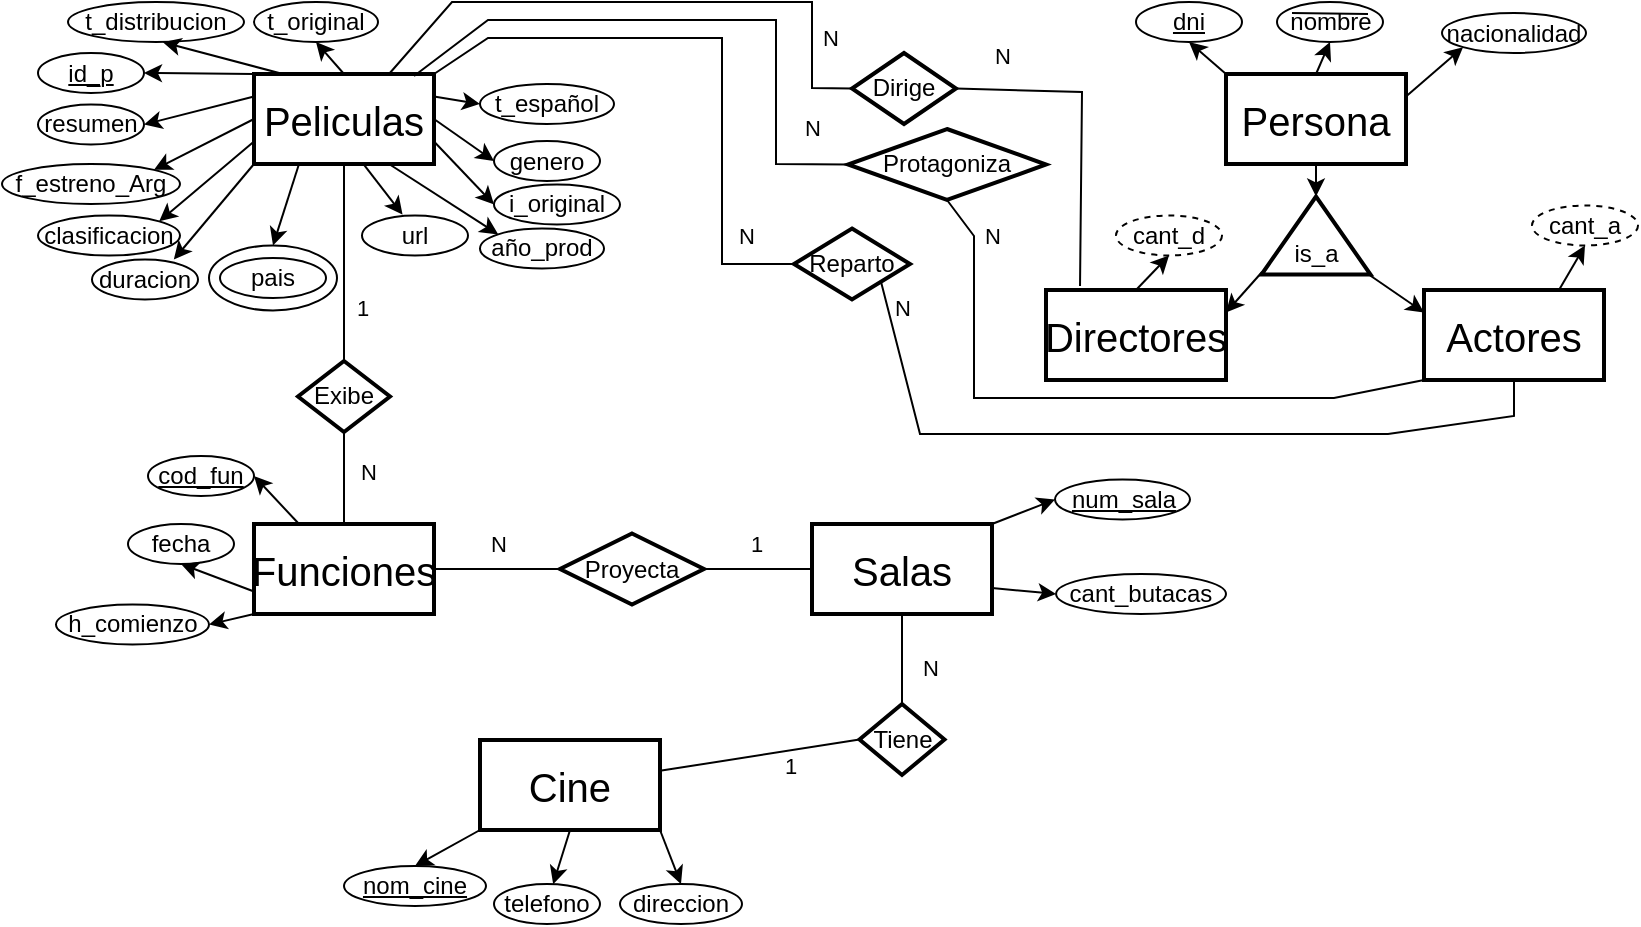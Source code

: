 <mxfile version="24.3.1" type="device">
  <diagram id="R2lEEEUBdFMjLlhIrx00" name="Page-1">
    <mxGraphModel dx="1100" dy="1616" grid="1" gridSize="9" guides="1" tooltips="1" connect="1" arrows="1" fold="1" page="1" pageScale="1" pageWidth="850" pageHeight="1100" background="none" math="0" shadow="0" extFonts="Permanent Marker^https://fonts.googleapis.com/css?family=Permanent+Marker">
      <root>
        <mxCell id="0" />
        <mxCell id="1" parent="0" />
        <mxCell id="nJQW16D-HQWV5URqUr7l-24" value="" style="edgeStyle=orthogonalEdgeStyle;rounded=0;orthogonalLoop=1;jettySize=auto;html=1;" parent="1" source="nJQW16D-HQWV5URqUr7l-3" target="nJQW16D-HQWV5URqUr7l-23" edge="1">
          <mxGeometry relative="1" as="geometry" />
        </mxCell>
        <mxCell id="nJQW16D-HQWV5URqUr7l-3" value="&lt;span style=&quot;font-size: 20px;&quot;&gt;Persona&lt;/span&gt;" style="whiteSpace=wrap;html=1;labelBackgroundColor=none;rounded=0;strokeWidth=2;" parent="1" vertex="1">
          <mxGeometry x="612" y="-1053" width="90" height="45" as="geometry" />
        </mxCell>
        <mxCell id="nJQW16D-HQWV5URqUr7l-6" value="&lt;span style=&quot;font-size: 20px;&quot;&gt;Directores&lt;/span&gt;" style="whiteSpace=wrap;html=1;labelBackgroundColor=none;rounded=0;strokeWidth=2;" parent="1" vertex="1">
          <mxGeometry x="522" y="-945" width="90" height="45" as="geometry" />
        </mxCell>
        <mxCell id="nJQW16D-HQWV5URqUr7l-7" value="&lt;font style=&quot;font-size: 20px;&quot;&gt;Actores&lt;/font&gt;" style="whiteSpace=wrap;html=1;labelBackgroundColor=none;rounded=0;strokeWidth=2;" parent="1" vertex="1">
          <mxGeometry x="711" y="-945" width="90" height="45" as="geometry" />
        </mxCell>
        <mxCell id="nJQW16D-HQWV5URqUr7l-30" value="" style="edgeStyle=none;rounded=0;orthogonalLoop=1;jettySize=auto;html=1;entryX=1;entryY=0;entryDx=0;entryDy=0;exitX=0;exitY=0.5;exitDx=0;exitDy=0;" parent="1" source="nJQW16D-HQWV5URqUr7l-8" target="nJQW16D-HQWV5URqUr7l-28" edge="1">
          <mxGeometry relative="1" as="geometry" />
        </mxCell>
        <mxCell id="nJQW16D-HQWV5URqUr7l-8" value="&lt;font style=&quot;font-size: 20px;&quot;&gt;Peliculas&lt;/font&gt;" style="whiteSpace=wrap;html=1;labelBackgroundColor=none;rounded=0;strokeWidth=2;" parent="1" vertex="1">
          <mxGeometry x="126" y="-1053" width="90" height="45" as="geometry" />
        </mxCell>
        <mxCell id="nJQW16D-HQWV5URqUr7l-10" value="&lt;font style=&quot;font-size: 20px;&quot;&gt;Funciones&lt;/font&gt;" style="whiteSpace=wrap;html=1;labelBackgroundColor=none;rounded=0;strokeWidth=2;" parent="1" vertex="1">
          <mxGeometry x="126" y="-828" width="90" height="45" as="geometry" />
        </mxCell>
        <mxCell id="nJQW16D-HQWV5URqUr7l-11" value="&lt;font style=&quot;font-size: 20px;&quot;&gt;Salas&lt;/font&gt;" style="whiteSpace=wrap;html=1;labelBackgroundColor=none;rounded=0;strokeWidth=2;" parent="1" vertex="1">
          <mxGeometry x="405" y="-828" width="90" height="45" as="geometry" />
        </mxCell>
        <mxCell id="nJQW16D-HQWV5URqUr7l-12" value="&lt;font style=&quot;font-size: 20px;&quot;&gt;Cine&lt;/font&gt;" style="whiteSpace=wrap;html=1;labelBackgroundColor=none;rounded=0;strokeWidth=2;" parent="1" vertex="1">
          <mxGeometry x="239" y="-720" width="90" height="45" as="geometry" />
        </mxCell>
        <mxCell id="nJQW16D-HQWV5URqUr7l-18" value="" style="edgeStyle=none;orthogonalLoop=1;jettySize=auto;html=1;rounded=0;entryX=1;entryY=0.25;entryDx=0;entryDy=0;exitX=0.032;exitY=0.005;exitDx=0;exitDy=0;exitPerimeter=0;" parent="1" source="nJQW16D-HQWV5URqUr7l-23" target="nJQW16D-HQWV5URqUr7l-6" edge="1">
          <mxGeometry width="80" relative="1" as="geometry">
            <mxPoint x="622.159" y="-962.985" as="sourcePoint" />
            <mxPoint x="630" y="-936" as="targetPoint" />
            <Array as="points" />
          </mxGeometry>
        </mxCell>
        <mxCell id="nJQW16D-HQWV5URqUr7l-22" value="" style="edgeStyle=none;orthogonalLoop=1;jettySize=auto;html=1;rounded=0;entryX=0;entryY=0.25;entryDx=0;entryDy=0;exitX=0.006;exitY=0.977;exitDx=0;exitDy=0;exitPerimeter=0;" parent="1" source="nJQW16D-HQWV5URqUr7l-23" target="nJQW16D-HQWV5URqUr7l-7" edge="1">
          <mxGeometry width="80" relative="1" as="geometry">
            <mxPoint x="691.101" y="-961.995" as="sourcePoint" />
            <mxPoint x="621" y="-934" as="targetPoint" />
            <Array as="points" />
          </mxGeometry>
        </mxCell>
        <mxCell id="nJQW16D-HQWV5URqUr7l-23" value="&lt;p style=&quot;line-height: 120%;&quot;&gt;is_a&lt;/p&gt;" style="triangle;whiteSpace=wrap;html=1;labelBackgroundColor=none;rounded=0;strokeWidth=2;align=center;verticalAlign=middle;rotation=-90;labelPosition=center;verticalLabelPosition=middle;textDirection=vertical-rl;spacingTop=0;spacingRight=20;" parent="1" vertex="1">
          <mxGeometry x="637.5" y="-999.5" width="39" height="54.5" as="geometry" />
        </mxCell>
        <mxCell id="nJQW16D-HQWV5URqUr7l-28" value="f_estreno_Arg" style="ellipse;whiteSpace=wrap;html=1;" parent="1" vertex="1">
          <mxGeometry y="-1008" width="89" height="20" as="geometry" />
        </mxCell>
        <mxCell id="nJQW16D-HQWV5URqUr7l-31" value="t_español" style="ellipse;whiteSpace=wrap;html=1;" parent="1" vertex="1">
          <mxGeometry x="239" y="-1048" width="67" height="20" as="geometry" />
        </mxCell>
        <mxCell id="nJQW16D-HQWV5URqUr7l-32" value="t_original" style="ellipse;whiteSpace=wrap;html=1;" parent="1" vertex="1">
          <mxGeometry x="126" y="-1089" width="62" height="20" as="geometry" />
        </mxCell>
        <mxCell id="nJQW16D-HQWV5URqUr7l-33" value="t_distribucion" style="ellipse;whiteSpace=wrap;html=1;" parent="1" vertex="1">
          <mxGeometry x="33" y="-1089" width="88" height="20" as="geometry" />
        </mxCell>
        <mxCell id="nJQW16D-HQWV5URqUr7l-34" value="resumen" style="ellipse;whiteSpace=wrap;html=1;" parent="1" vertex="1">
          <mxGeometry x="18" y="-1037.75" width="53" height="20" as="geometry" />
        </mxCell>
        <mxCell id="nJQW16D-HQWV5URqUr7l-37" value="genero" style="ellipse;whiteSpace=wrap;html=1;" parent="1" vertex="1">
          <mxGeometry x="246" y="-1019.5" width="53" height="20" as="geometry" />
        </mxCell>
        <mxCell id="nJQW16D-HQWV5URqUr7l-38" value="i_original" style="ellipse;whiteSpace=wrap;html=1;" parent="1" vertex="1">
          <mxGeometry x="246" y="-997.75" width="63" height="20" as="geometry" />
        </mxCell>
        <mxCell id="nJQW16D-HQWV5URqUr7l-39" style="edgeStyle=none;rounded=0;orthogonalLoop=1;jettySize=auto;html=1;exitX=0.5;exitY=0;exitDx=0;exitDy=0;" parent="1" source="nJQW16D-HQWV5URqUr7l-34" target="nJQW16D-HQWV5URqUr7l-34" edge="1">
          <mxGeometry relative="1" as="geometry" />
        </mxCell>
        <mxCell id="nJQW16D-HQWV5URqUr7l-40" value="&lt;u&gt;id_p&lt;/u&gt;" style="ellipse;whiteSpace=wrap;html=1;" parent="1" vertex="1">
          <mxGeometry x="18" y="-1063.5" width="53" height="20" as="geometry" />
        </mxCell>
        <mxCell id="nJQW16D-HQWV5URqUr7l-41" value="clasificacion" style="ellipse;whiteSpace=wrap;html=1;" parent="1" vertex="1">
          <mxGeometry x="18" y="-982.25" width="71" height="20" as="geometry" />
        </mxCell>
        <mxCell id="nJQW16D-HQWV5URqUr7l-42" value="año_prod" style="ellipse;whiteSpace=wrap;html=1;" parent="1" vertex="1">
          <mxGeometry x="239" y="-975.75" width="62" height="20" as="geometry" />
        </mxCell>
        <mxCell id="nJQW16D-HQWV5URqUr7l-43" value="url" style="ellipse;whiteSpace=wrap;html=1;" parent="1" vertex="1">
          <mxGeometry x="180" y="-982.25" width="53" height="20" as="geometry" />
        </mxCell>
        <mxCell id="nJQW16D-HQWV5URqUr7l-44" value="duracion" style="ellipse;whiteSpace=wrap;html=1;" parent="1" vertex="1">
          <mxGeometry x="45" y="-960.25" width="53" height="20" as="geometry" />
        </mxCell>
        <mxCell id="nJQW16D-HQWV5URqUr7l-47" value="" style="edgeStyle=none;rounded=0;orthogonalLoop=1;jettySize=auto;html=1;entryX=1;entryY=0.5;entryDx=0;entryDy=0;exitX=0;exitY=0.25;exitDx=0;exitDy=0;" parent="1" source="nJQW16D-HQWV5URqUr7l-8" target="nJQW16D-HQWV5URqUr7l-34" edge="1">
          <mxGeometry relative="1" as="geometry">
            <mxPoint x="135" y="-1062" as="sourcePoint" />
            <mxPoint x="116" y="-1064" as="targetPoint" />
          </mxGeometry>
        </mxCell>
        <mxCell id="nJQW16D-HQWV5URqUr7l-48" value="" style="edgeStyle=none;rounded=0;orthogonalLoop=1;jettySize=auto;html=1;entryX=1;entryY=0.5;entryDx=0;entryDy=0;exitX=0;exitY=0;exitDx=0;exitDy=0;" parent="1" source="nJQW16D-HQWV5URqUr7l-8" target="nJQW16D-HQWV5URqUr7l-40" edge="1">
          <mxGeometry relative="1" as="geometry">
            <mxPoint x="145" y="-1062" as="sourcePoint" />
            <mxPoint x="126" y="-1064" as="targetPoint" />
          </mxGeometry>
        </mxCell>
        <mxCell id="nJQW16D-HQWV5URqUr7l-49" value="" style="edgeStyle=none;rounded=0;orthogonalLoop=1;jettySize=auto;html=1;entryX=1;entryY=0;entryDx=0;entryDy=0;exitX=0;exitY=0.75;exitDx=0;exitDy=0;" parent="1" source="nJQW16D-HQWV5URqUr7l-8" target="nJQW16D-HQWV5URqUr7l-41" edge="1">
          <mxGeometry relative="1" as="geometry">
            <mxPoint x="162" y="-999" as="sourcePoint" />
            <mxPoint x="143" y="-1001" as="targetPoint" />
          </mxGeometry>
        </mxCell>
        <mxCell id="nJQW16D-HQWV5URqUr7l-50" value="" style="edgeStyle=none;rounded=0;orthogonalLoop=1;jettySize=auto;html=1;entryX=0.772;entryY=0;entryDx=0;entryDy=0;exitX=0;exitY=1;exitDx=0;exitDy=0;entryPerimeter=0;" parent="1" source="nJQW16D-HQWV5URqUr7l-8" target="nJQW16D-HQWV5URqUr7l-44" edge="1">
          <mxGeometry relative="1" as="geometry">
            <mxPoint x="171" y="-990" as="sourcePoint" />
            <mxPoint x="152" y="-992" as="targetPoint" />
          </mxGeometry>
        </mxCell>
        <mxCell id="nJQW16D-HQWV5URqUr7l-51" value="" style="edgeStyle=none;rounded=0;orthogonalLoop=1;jettySize=auto;html=1;entryX=0.383;entryY=-0.021;entryDx=0;entryDy=0;exitX=0.604;exitY=0.991;exitDx=0;exitDy=0;exitPerimeter=0;entryPerimeter=0;" parent="1" source="nJQW16D-HQWV5URqUr7l-8" target="nJQW16D-HQWV5URqUr7l-43" edge="1">
          <mxGeometry relative="1" as="geometry">
            <mxPoint x="135" y="-1008" as="sourcePoint" />
            <mxPoint x="161" y="-983" as="targetPoint" />
          </mxGeometry>
        </mxCell>
        <mxCell id="nJQW16D-HQWV5URqUr7l-52" value="" style="edgeStyle=none;rounded=0;orthogonalLoop=1;jettySize=auto;html=1;exitX=0.75;exitY=1;exitDx=0;exitDy=0;entryX=0;entryY=0;entryDx=0;entryDy=0;" parent="1" source="nJQW16D-HQWV5URqUr7l-8" target="nJQW16D-HQWV5URqUr7l-42" edge="1">
          <mxGeometry relative="1" as="geometry">
            <mxPoint x="189" y="-972" as="sourcePoint" />
            <mxPoint x="198" y="-981" as="targetPoint" />
          </mxGeometry>
        </mxCell>
        <mxCell id="nJQW16D-HQWV5URqUr7l-53" value="" style="edgeStyle=none;rounded=0;orthogonalLoop=1;jettySize=auto;html=1;exitX=1;exitY=0.75;exitDx=0;exitDy=0;entryX=0;entryY=0.5;entryDx=0;entryDy=0;" parent="1" source="nJQW16D-HQWV5URqUr7l-8" target="nJQW16D-HQWV5URqUr7l-38" edge="1">
          <mxGeometry relative="1" as="geometry">
            <mxPoint x="198" y="-963" as="sourcePoint" />
            <mxPoint x="179" y="-965" as="targetPoint" />
          </mxGeometry>
        </mxCell>
        <mxCell id="nJQW16D-HQWV5URqUr7l-54" value="" style="edgeStyle=none;rounded=0;orthogonalLoop=1;jettySize=auto;html=1;exitX=1;exitY=0.5;exitDx=0;exitDy=0;entryX=0;entryY=0.5;entryDx=0;entryDy=0;" parent="1" source="nJQW16D-HQWV5URqUr7l-8" target="nJQW16D-HQWV5URqUr7l-37" edge="1">
          <mxGeometry relative="1" as="geometry">
            <mxPoint x="207" y="-954" as="sourcePoint" />
            <mxPoint x="188" y="-956" as="targetPoint" />
          </mxGeometry>
        </mxCell>
        <mxCell id="nJQW16D-HQWV5URqUr7l-55" value="" style="edgeStyle=none;rounded=0;orthogonalLoop=1;jettySize=auto;html=1;exitX=1;exitY=0.25;exitDx=0;exitDy=0;entryX=0;entryY=0.5;entryDx=0;entryDy=0;" parent="1" source="nJQW16D-HQWV5URqUr7l-8" target="nJQW16D-HQWV5URqUr7l-31" edge="1">
          <mxGeometry relative="1" as="geometry">
            <mxPoint x="216" y="-945" as="sourcePoint" />
            <mxPoint x="197" y="-947" as="targetPoint" />
          </mxGeometry>
        </mxCell>
        <mxCell id="nJQW16D-HQWV5URqUr7l-56" value="" style="edgeStyle=none;rounded=0;orthogonalLoop=1;jettySize=auto;html=1;exitX=0.5;exitY=0;exitDx=0;exitDy=0;entryX=0.5;entryY=1;entryDx=0;entryDy=0;" parent="1" source="nJQW16D-HQWV5URqUr7l-8" target="nJQW16D-HQWV5URqUr7l-32" edge="1">
          <mxGeometry relative="1" as="geometry">
            <mxPoint x="225" y="-936" as="sourcePoint" />
            <mxPoint x="206" y="-938" as="targetPoint" />
          </mxGeometry>
        </mxCell>
        <mxCell id="nJQW16D-HQWV5URqUr7l-57" value="" style="edgeStyle=none;rounded=0;orthogonalLoop=1;jettySize=auto;html=1;exitX=0.145;exitY=-0.008;exitDx=0;exitDy=0;entryX=0.539;entryY=1.005;entryDx=0;entryDy=0;entryPerimeter=0;exitPerimeter=0;" parent="1" source="nJQW16D-HQWV5URqUr7l-8" target="nJQW16D-HQWV5URqUr7l-33" edge="1">
          <mxGeometry relative="1" as="geometry">
            <mxPoint x="234" y="-927" as="sourcePoint" />
            <mxPoint x="215" y="-929" as="targetPoint" />
          </mxGeometry>
        </mxCell>
        <mxCell id="nJQW16D-HQWV5URqUr7l-59" value="nacionalidad" style="ellipse;whiteSpace=wrap;html=1;" parent="1" vertex="1">
          <mxGeometry x="720" y="-1083.5" width="72" height="20" as="geometry" />
        </mxCell>
        <mxCell id="nJQW16D-HQWV5URqUr7l-60" value="" style="edgeStyle=none;rounded=0;orthogonalLoop=1;jettySize=auto;html=1;exitX=0.5;exitY=0;exitDx=0;exitDy=0;entryX=0.5;entryY=1;entryDx=0;entryDy=0;" parent="1" source="nJQW16D-HQWV5URqUr7l-3" target="nJQW16D-HQWV5URqUr7l-58" edge="1">
          <mxGeometry relative="1" as="geometry">
            <mxPoint x="531" y="-1062" as="sourcePoint" />
            <mxPoint x="562" y="-1043" as="targetPoint" />
          </mxGeometry>
        </mxCell>
        <mxCell id="nJQW16D-HQWV5URqUr7l-62" value="" style="edgeStyle=none;rounded=0;orthogonalLoop=1;jettySize=auto;html=1;exitX=1;exitY=0.25;exitDx=0;exitDy=0;entryX=0;entryY=1;entryDx=0;entryDy=0;" parent="1" source="nJQW16D-HQWV5URqUr7l-3" target="nJQW16D-HQWV5URqUr7l-59" edge="1">
          <mxGeometry relative="1" as="geometry">
            <mxPoint x="645" y="-1038" as="sourcePoint" />
            <mxPoint x="630" y="-1054" as="targetPoint" />
          </mxGeometry>
        </mxCell>
        <mxCell id="nJQW16D-HQWV5URqUr7l-70" value="Dirige" style="rhombus;whiteSpace=wrap;html=1;labelBackgroundColor=none;rounded=0;strokeWidth=2;" parent="1" vertex="1">
          <mxGeometry x="425" y="-1063.5" width="52" height="35.5" as="geometry" />
        </mxCell>
        <mxCell id="nJQW16D-HQWV5URqUr7l-71" value="Protagoniza" style="rhombus;whiteSpace=wrap;html=1;labelBackgroundColor=none;rounded=0;strokeWidth=2;" parent="1" vertex="1">
          <mxGeometry x="423" y="-1025.5" width="99" height="35.5" as="geometry" />
        </mxCell>
        <mxCell id="nJQW16D-HQWV5URqUr7l-80" value="N" style="edgeStyle=none;orthogonalLoop=1;jettySize=auto;html=1;rounded=0;endArrow=none;endFill=0;entryX=0;entryY=0.5;entryDx=0;entryDy=0;exitX=0.75;exitY=0;exitDx=0;exitDy=0;" parent="1" source="nJQW16D-HQWV5URqUr7l-8" target="nJQW16D-HQWV5URqUr7l-70" edge="1">
          <mxGeometry x="0.691" y="9" width="80" relative="1" as="geometry">
            <mxPoint x="325" y="-1078" as="sourcePoint" />
            <mxPoint x="405" y="-1078" as="targetPoint" />
            <Array as="points">
              <mxPoint x="225" y="-1089" />
              <mxPoint x="306" y="-1089" />
              <mxPoint x="369" y="-1089" />
              <mxPoint x="405" y="-1089" />
              <mxPoint x="405" y="-1046" />
            </Array>
            <mxPoint as="offset" />
          </mxGeometry>
        </mxCell>
        <mxCell id="nJQW16D-HQWV5URqUr7l-81" value="N" style="edgeStyle=none;orthogonalLoop=1;jettySize=auto;html=1;rounded=0;entryX=0;entryY=0.5;entryDx=0;entryDy=0;exitX=0.889;exitY=0.022;exitDx=0;exitDy=0;exitPerimeter=0;endArrow=none;endFill=0;" parent="1" source="nJQW16D-HQWV5URqUr7l-8" target="nJQW16D-HQWV5URqUr7l-71" edge="1">
          <mxGeometry x="0.638" y="18" width="80" relative="1" as="geometry">
            <mxPoint x="315" y="-918" as="sourcePoint" />
            <mxPoint x="395" y="-918" as="targetPoint" />
            <Array as="points">
              <mxPoint x="243" y="-1080" />
              <mxPoint x="333" y="-1080" />
              <mxPoint x="387" y="-1080" />
              <mxPoint x="387" y="-1008" />
            </Array>
            <mxPoint as="offset" />
          </mxGeometry>
        </mxCell>
        <mxCell id="nJQW16D-HQWV5URqUr7l-82" value="Reparto" style="rhombus;whiteSpace=wrap;html=1;labelBackgroundColor=none;rounded=0;strokeWidth=2;" parent="1" vertex="1">
          <mxGeometry x="396" y="-975.75" width="58" height="35.5" as="geometry" />
        </mxCell>
        <mxCell id="nJQW16D-HQWV5URqUr7l-84" value="N" style="edgeStyle=none;orthogonalLoop=1;jettySize=auto;html=1;rounded=0;entryX=0;entryY=0.5;entryDx=0;entryDy=0;exitX=1;exitY=0;exitDx=0;exitDy=0;endArrow=none;endFill=0;" parent="1" source="nJQW16D-HQWV5URqUr7l-8" target="nJQW16D-HQWV5URqUr7l-82" edge="1">
          <mxGeometry x="0.838" y="14" width="80" relative="1" as="geometry">
            <mxPoint x="216" y="-1053" as="sourcePoint" />
            <mxPoint x="422" y="-990" as="targetPoint" />
            <Array as="points">
              <mxPoint x="243" y="-1071" />
              <mxPoint x="360" y="-1071" />
              <mxPoint x="360" y="-958" />
            </Array>
            <mxPoint as="offset" />
          </mxGeometry>
        </mxCell>
        <mxCell id="nJQW16D-HQWV5URqUr7l-89" value="N" style="edgeStyle=none;orthogonalLoop=1;jettySize=auto;html=1;rounded=0;exitX=1;exitY=0.5;exitDx=0;exitDy=0;entryX=0.189;entryY=-0.044;entryDx=0;entryDy=0;endArrow=none;endFill=0;entryPerimeter=0;" parent="1" source="nJQW16D-HQWV5URqUr7l-70" target="nJQW16D-HQWV5URqUr7l-6" edge="1">
          <mxGeometry x="-0.717" y="17" width="80" relative="1" as="geometry">
            <mxPoint x="513" y="-1035" as="sourcePoint" />
            <mxPoint x="620" y="-1017" as="targetPoint" />
            <Array as="points">
              <mxPoint x="540" y="-1044" />
            </Array>
            <mxPoint as="offset" />
          </mxGeometry>
        </mxCell>
        <mxCell id="nJQW16D-HQWV5URqUr7l-90" value="N" style="edgeStyle=none;orthogonalLoop=1;jettySize=auto;html=1;rounded=0;exitX=0.5;exitY=1;exitDx=0;exitDy=0;entryX=0;entryY=1;entryDx=0;entryDy=0;endArrow=none;endFill=0;" parent="1" source="nJQW16D-HQWV5URqUr7l-71" target="nJQW16D-HQWV5URqUr7l-7" edge="1">
          <mxGeometry x="-0.863" y="9" width="80" relative="1" as="geometry">
            <mxPoint x="477" y="-909" as="sourcePoint" />
            <mxPoint x="557" y="-909" as="targetPoint" />
            <Array as="points">
              <mxPoint x="486" y="-972" />
              <mxPoint x="486" y="-891" />
              <mxPoint x="603" y="-891" />
              <mxPoint x="666" y="-891" />
            </Array>
            <mxPoint as="offset" />
          </mxGeometry>
        </mxCell>
        <mxCell id="nJQW16D-HQWV5URqUr7l-91" value="N" style="edgeStyle=none;orthogonalLoop=1;jettySize=auto;html=1;rounded=0;exitX=1;exitY=1;exitDx=0;exitDy=0;entryX=0.5;entryY=1;entryDx=0;entryDy=0;endArrow=none;endFill=0;" parent="1" source="nJQW16D-HQWV5URqUr7l-82" target="nJQW16D-HQWV5URqUr7l-7" edge="1">
          <mxGeometry x="-0.922" y="7" width="80" relative="1" as="geometry">
            <mxPoint x="450" y="-900" as="sourcePoint" />
            <mxPoint x="530" y="-900" as="targetPoint" />
            <Array as="points">
              <mxPoint x="459" y="-873" />
              <mxPoint x="621" y="-873" />
              <mxPoint x="693" y="-873" />
              <mxPoint x="756" y="-882" />
            </Array>
            <mxPoint as="offset" />
          </mxGeometry>
        </mxCell>
        <mxCell id="nJQW16D-HQWV5URqUr7l-92" value="Exibe" style="rhombus;whiteSpace=wrap;html=1;labelBackgroundColor=none;rounded=0;strokeWidth=2;" parent="1" vertex="1">
          <mxGeometry x="148" y="-909.5" width="46" height="35.5" as="geometry" />
        </mxCell>
        <mxCell id="nJQW16D-HQWV5URqUr7l-93" value="1" style="edgeStyle=none;orthogonalLoop=1;jettySize=auto;html=1;rounded=0;exitX=0.5;exitY=1;exitDx=0;exitDy=0;entryX=0.5;entryY=0;entryDx=0;entryDy=0;endArrow=none;endFill=0;" parent="1" source="nJQW16D-HQWV5URqUr7l-8" target="nJQW16D-HQWV5URqUr7l-92" edge="1">
          <mxGeometry x="0.462" y="9" width="80" relative="1" as="geometry">
            <mxPoint x="324" y="-774" as="sourcePoint" />
            <mxPoint x="404" y="-774" as="targetPoint" />
            <Array as="points" />
            <mxPoint as="offset" />
          </mxGeometry>
        </mxCell>
        <mxCell id="nJQW16D-HQWV5URqUr7l-94" value="N" style="edgeStyle=none;orthogonalLoop=1;jettySize=auto;html=1;rounded=0;exitX=0.5;exitY=1;exitDx=0;exitDy=0;entryX=0.5;entryY=0;entryDx=0;entryDy=0;endArrow=none;endFill=0;" parent="1" source="nJQW16D-HQWV5URqUr7l-92" target="nJQW16D-HQWV5URqUr7l-10" edge="1">
          <mxGeometry x="-0.138" y="12" width="80" relative="1" as="geometry">
            <mxPoint x="234" y="-837" as="sourcePoint" />
            <mxPoint x="314" y="-837" as="targetPoint" />
            <Array as="points" />
            <mxPoint as="offset" />
          </mxGeometry>
        </mxCell>
        <mxCell id="nJQW16D-HQWV5URqUr7l-95" value="&lt;u&gt;cod_fun&lt;/u&gt;" style="ellipse;whiteSpace=wrap;html=1;" parent="1" vertex="1">
          <mxGeometry x="73" y="-862" width="53" height="20" as="geometry" />
        </mxCell>
        <mxCell id="nJQW16D-HQWV5URqUr7l-96" value="fecha" style="ellipse;whiteSpace=wrap;html=1;" parent="1" vertex="1">
          <mxGeometry x="63" y="-828" width="53" height="20" as="geometry" />
        </mxCell>
        <mxCell id="nJQW16D-HQWV5URqUr7l-97" value="" style="edgeStyle=none;orthogonalLoop=1;jettySize=auto;html=1;rounded=0;exitX=0.25;exitY=0;exitDx=0;exitDy=0;entryX=1;entryY=0.5;entryDx=0;entryDy=0;" parent="1" source="nJQW16D-HQWV5URqUr7l-10" target="nJQW16D-HQWV5URqUr7l-95" edge="1">
          <mxGeometry width="80" relative="1" as="geometry">
            <mxPoint x="288" y="-810" as="sourcePoint" />
            <mxPoint x="368" y="-810" as="targetPoint" />
            <Array as="points" />
          </mxGeometry>
        </mxCell>
        <mxCell id="nJQW16D-HQWV5URqUr7l-98" value="" style="edgeStyle=none;orthogonalLoop=1;jettySize=auto;html=1;rounded=0;exitX=0;exitY=0.75;exitDx=0;exitDy=0;entryX=0.5;entryY=1;entryDx=0;entryDy=0;" parent="1" source="nJQW16D-HQWV5URqUr7l-10" target="nJQW16D-HQWV5URqUr7l-96" edge="1">
          <mxGeometry width="80" relative="1" as="geometry">
            <mxPoint x="279" y="-828" as="sourcePoint" />
            <mxPoint x="359" y="-828" as="targetPoint" />
            <Array as="points" />
          </mxGeometry>
        </mxCell>
        <mxCell id="nJQW16D-HQWV5URqUr7l-100" value="1" style="edgeStyle=none;rounded=0;orthogonalLoop=1;jettySize=auto;html=1;endArrow=none;endFill=0;entryX=0;entryY=0.5;entryDx=0;entryDy=0;" parent="1" source="nJQW16D-HQWV5URqUr7l-99" target="nJQW16D-HQWV5URqUr7l-11" edge="1">
          <mxGeometry x="-0.029" y="14" relative="1" as="geometry">
            <mxPoint y="1" as="offset" />
            <mxPoint x="382.5" y="-805.5" as="targetPoint" />
          </mxGeometry>
        </mxCell>
        <mxCell id="nJQW16D-HQWV5URqUr7l-101" value="N" style="edgeStyle=none;rounded=0;orthogonalLoop=1;jettySize=auto;html=1;endArrow=none;endFill=0;" parent="1" source="nJQW16D-HQWV5URqUr7l-99" target="nJQW16D-HQWV5URqUr7l-10" edge="1">
          <mxGeometry x="-0.023" y="-13" relative="1" as="geometry">
            <mxPoint as="offset" />
          </mxGeometry>
        </mxCell>
        <mxCell id="nJQW16D-HQWV5URqUr7l-99" value="Proyecta" style="rhombus;whiteSpace=wrap;html=1;labelBackgroundColor=none;rounded=0;strokeWidth=2;" parent="1" vertex="1">
          <mxGeometry x="279" y="-823.25" width="72" height="35.5" as="geometry" />
        </mxCell>
        <mxCell id="nJQW16D-HQWV5URqUr7l-103" value="N" style="edgeStyle=none;rounded=0;orthogonalLoop=1;jettySize=auto;html=1;entryX=0.5;entryY=1;entryDx=0;entryDy=0;endArrow=none;endFill=0;exitX=0.5;exitY=0;exitDx=0;exitDy=0;" parent="1" source="nJQW16D-HQWV5URqUr7l-102" target="nJQW16D-HQWV5URqUr7l-11" edge="1">
          <mxGeometry x="-0.182" y="-14" relative="1" as="geometry">
            <mxPoint as="offset" />
            <mxPoint x="472.005" y="-762.975" as="targetPoint" />
          </mxGeometry>
        </mxCell>
        <mxCell id="nJQW16D-HQWV5URqUr7l-104" value="1" style="edgeStyle=none;rounded=0;orthogonalLoop=1;jettySize=auto;html=1;endArrow=none;endFill=0;exitX=0;exitY=0.5;exitDx=0;exitDy=0;" parent="1" source="nJQW16D-HQWV5URqUr7l-102" target="nJQW16D-HQWV5URqUr7l-12" edge="1">
          <mxGeometry x="-0.309" y="8" relative="1" as="geometry">
            <mxPoint x="-1" as="offset" />
          </mxGeometry>
        </mxCell>
        <mxCell id="nJQW16D-HQWV5URqUr7l-102" value="Tiene" style="rhombus;whiteSpace=wrap;html=1;labelBackgroundColor=none;rounded=0;strokeWidth=2;" parent="1" vertex="1">
          <mxGeometry x="428.75" y="-738" width="42.5" height="35.5" as="geometry" />
        </mxCell>
        <mxCell id="nJQW16D-HQWV5URqUr7l-111" value="&lt;u&gt;nom_cine&lt;/u&gt;" style="ellipse;whiteSpace=wrap;html=1;" parent="1" vertex="1">
          <mxGeometry x="171" y="-657" width="71" height="20" as="geometry" />
        </mxCell>
        <mxCell id="nJQW16D-HQWV5URqUr7l-112" value="direccion" style="ellipse;whiteSpace=wrap;html=1;" parent="1" vertex="1">
          <mxGeometry x="309" y="-648" width="61" height="20" as="geometry" />
        </mxCell>
        <mxCell id="nJQW16D-HQWV5URqUr7l-113" value="telefono" style="ellipse;whiteSpace=wrap;html=1;fillStyle=auto;strokeColor=default;" parent="1" vertex="1">
          <mxGeometry x="246" y="-648" width="53" height="20" as="geometry" />
        </mxCell>
        <mxCell id="nJQW16D-HQWV5URqUr7l-115" value="" style="edgeStyle=none;orthogonalLoop=1;jettySize=auto;html=1;rounded=0;exitX=0;exitY=1;exitDx=0;exitDy=0;entryX=0.5;entryY=0;entryDx=0;entryDy=0;" parent="1" source="nJQW16D-HQWV5URqUr7l-12" target="nJQW16D-HQWV5URqUr7l-111" edge="1">
          <mxGeometry width="80" relative="1" as="geometry">
            <mxPoint x="576" y="-657" as="sourcePoint" />
            <mxPoint x="719" y="-648" as="targetPoint" />
            <Array as="points" />
          </mxGeometry>
        </mxCell>
        <mxCell id="nJQW16D-HQWV5URqUr7l-116" value="" style="edgeStyle=none;orthogonalLoop=1;jettySize=auto;html=1;rounded=0;exitX=0.5;exitY=1;exitDx=0;exitDy=0;" parent="1" source="nJQW16D-HQWV5URqUr7l-12" target="nJQW16D-HQWV5URqUr7l-113" edge="1">
          <mxGeometry width="80" relative="1" as="geometry">
            <mxPoint x="432" y="-603" as="sourcePoint" />
            <mxPoint x="406.608" y="-614.777" as="targetPoint" />
            <Array as="points" />
          </mxGeometry>
        </mxCell>
        <mxCell id="nJQW16D-HQWV5URqUr7l-117" value="" style="edgeStyle=none;orthogonalLoop=1;jettySize=auto;html=1;rounded=0;exitX=1;exitY=1;exitDx=0;exitDy=0;entryX=0.5;entryY=0;entryDx=0;entryDy=0;" parent="1" source="nJQW16D-HQWV5URqUr7l-12" target="nJQW16D-HQWV5URqUr7l-112" edge="1">
          <mxGeometry width="80" relative="1" as="geometry">
            <mxPoint x="549" y="-648" as="sourcePoint" />
            <mxPoint x="375" y="-648" as="targetPoint" />
            <Array as="points" />
          </mxGeometry>
        </mxCell>
        <mxCell id="nJQW16D-HQWV5URqUr7l-124" value="&lt;u&gt;num_sala&lt;/u&gt;" style="ellipse;whiteSpace=wrap;html=1;" parent="1" vertex="1">
          <mxGeometry x="526.5" y="-850.25" width="67.5" height="20" as="geometry" />
        </mxCell>
        <mxCell id="nJQW16D-HQWV5URqUr7l-125" value="cant_butacas" style="ellipse;whiteSpace=wrap;html=1;" parent="1" vertex="1">
          <mxGeometry x="527.04" y="-803" width="84.96" height="20" as="geometry" />
        </mxCell>
        <mxCell id="nJQW16D-HQWV5URqUr7l-126" value="" style="edgeStyle=none;orthogonalLoop=1;jettySize=auto;html=1;rounded=0;exitX=1;exitY=0.25;exitDx=0;exitDy=0;entryX=0;entryY=0.5;entryDx=0;entryDy=0;" parent="1" target="nJQW16D-HQWV5URqUr7l-124" edge="1">
          <mxGeometry width="80" relative="1" as="geometry">
            <mxPoint x="495.0" y="-828" as="sourcePoint" />
            <mxPoint x="723.5" y="-803.25" as="targetPoint" />
            <Array as="points" />
          </mxGeometry>
        </mxCell>
        <mxCell id="nJQW16D-HQWV5URqUr7l-127" value="" style="edgeStyle=none;orthogonalLoop=1;jettySize=auto;html=1;rounded=0;exitX=0.996;exitY=0.617;exitDx=0;exitDy=0;entryX=0;entryY=0.5;entryDx=0;entryDy=0;exitPerimeter=0;" parent="1" target="nJQW16D-HQWV5URqUr7l-125" edge="1">
          <mxGeometry width="80" relative="1" as="geometry">
            <mxPoint x="495.0" y="-796.023" as="sourcePoint" />
            <mxPoint x="688.04" y="-783" as="targetPoint" />
            <Array as="points" />
          </mxGeometry>
        </mxCell>
        <mxCell id="nJQW16D-HQWV5URqUr7l-128" value="cant_d" style="ellipse;whiteSpace=wrap;html=1;dashed=1;" parent="1" vertex="1">
          <mxGeometry x="557" y="-982.25" width="53" height="20" as="geometry" />
        </mxCell>
        <mxCell id="nJQW16D-HQWV5URqUr7l-129" value="cant_a" style="ellipse;whiteSpace=wrap;html=1;dashed=1;" parent="1" vertex="1">
          <mxGeometry x="765" y="-987.25" width="53" height="20" as="geometry" />
        </mxCell>
        <mxCell id="nJQW16D-HQWV5URqUr7l-130" value="" style="edgeStyle=none;orthogonalLoop=1;jettySize=auto;html=1;rounded=0;exitX=0.5;exitY=0;exitDx=0;exitDy=0;entryX=0.5;entryY=1;entryDx=0;entryDy=0;" parent="1" source="nJQW16D-HQWV5URqUr7l-6" target="nJQW16D-HQWV5URqUr7l-128" edge="1">
          <mxGeometry width="80" relative="1" as="geometry">
            <mxPoint x="639" y="-927" as="sourcePoint" />
            <mxPoint x="719" y="-927" as="targetPoint" />
            <Array as="points" />
          </mxGeometry>
        </mxCell>
        <mxCell id="nJQW16D-HQWV5URqUr7l-131" value="" style="edgeStyle=none;orthogonalLoop=1;jettySize=auto;html=1;rounded=0;exitX=0.75;exitY=0;exitDx=0;exitDy=0;entryX=0.5;entryY=1;entryDx=0;entryDy=0;" parent="1" source="nJQW16D-HQWV5URqUr7l-7" target="nJQW16D-HQWV5URqUr7l-129" edge="1">
          <mxGeometry width="80" relative="1" as="geometry">
            <mxPoint x="801" y="-855" as="sourcePoint" />
            <mxPoint x="881" y="-855" as="targetPoint" />
            <Array as="points" />
          </mxGeometry>
        </mxCell>
        <mxCell id="hG9GqMmXp9oZeV3NWWBN-5" value="" style="edgeStyle=none;orthogonalLoop=1;jettySize=auto;html=1;rounded=0;exitX=0.25;exitY=1;exitDx=0;exitDy=0;entryX=0.5;entryY=0;entryDx=0;entryDy=0;" parent="1" source="nJQW16D-HQWV5URqUr7l-8" target="hG9GqMmXp9oZeV3NWWBN-4" edge="1">
          <mxGeometry width="80" relative="1" as="geometry">
            <mxPoint x="252" y="-945" as="sourcePoint" />
            <mxPoint x="332" y="-945" as="targetPoint" />
            <Array as="points" />
          </mxGeometry>
        </mxCell>
        <mxCell id="hG9GqMmXp9oZeV3NWWBN-6" value="h_comienzo" style="ellipse;whiteSpace=wrap;html=1;" parent="1" vertex="1">
          <mxGeometry x="27" y="-787.75" width="76.5" height="20" as="geometry" />
        </mxCell>
        <mxCell id="hG9GqMmXp9oZeV3NWWBN-7" value="" style="edgeStyle=none;orthogonalLoop=1;jettySize=auto;html=1;rounded=0;entryX=1;entryY=0.5;entryDx=0;entryDy=0;exitX=0;exitY=1;exitDx=0;exitDy=0;" parent="1" source="nJQW16D-HQWV5URqUr7l-10" target="hG9GqMmXp9oZeV3NWWBN-6" edge="1">
          <mxGeometry width="80" relative="1" as="geometry">
            <mxPoint x="144" y="-756" as="sourcePoint" />
            <mxPoint x="224" y="-756" as="targetPoint" />
            <Array as="points" />
          </mxGeometry>
        </mxCell>
        <mxCell id="lHMZMmQB0k1qlnQvgj_i-3" value="" style="group" parent="1" vertex="1" connectable="0">
          <mxGeometry x="103.5" y="-967.25" width="64" height="32.5" as="geometry" />
        </mxCell>
        <mxCell id="hG9GqMmXp9oZeV3NWWBN-4" value="" style="ellipse;whiteSpace=wrap;html=1;fillColor=none;" parent="lHMZMmQB0k1qlnQvgj_i-3" vertex="1">
          <mxGeometry width="64" height="32.5" as="geometry" />
        </mxCell>
        <mxCell id="hG9GqMmXp9oZeV3NWWBN-2" value="pais" style="ellipse;whiteSpace=wrap;html=1;" parent="lHMZMmQB0k1qlnQvgj_i-3" vertex="1">
          <mxGeometry x="5.5" y="6.25" width="53" height="20" as="geometry" />
        </mxCell>
        <mxCell id="6pIZhKafA3xbT3JVSaw--1" value="&lt;u&gt;dni&lt;/u&gt;" style="ellipse;whiteSpace=wrap;html=1;" vertex="1" parent="1">
          <mxGeometry x="567" y="-1089" width="53" height="20" as="geometry" />
        </mxCell>
        <mxCell id="6pIZhKafA3xbT3JVSaw--2" value="" style="edgeStyle=none;rounded=0;orthogonalLoop=1;jettySize=auto;html=1;exitX=0;exitY=0;exitDx=0;exitDy=0;entryX=0.5;entryY=1;entryDx=0;entryDy=0;" edge="1" parent="1" source="nJQW16D-HQWV5URqUr7l-3" target="6pIZhKafA3xbT3JVSaw--1">
          <mxGeometry relative="1" as="geometry">
            <mxPoint x="666" y="-1044" as="sourcePoint" />
            <mxPoint x="673" y="-1060" as="targetPoint" />
          </mxGeometry>
        </mxCell>
        <mxCell id="6pIZhKafA3xbT3JVSaw--4" value="" style="group" vertex="1" connectable="0" parent="1">
          <mxGeometry x="637.5" y="-1089" width="53" height="20" as="geometry" />
        </mxCell>
        <mxCell id="nJQW16D-HQWV5URqUr7l-58" value="nombre" style="ellipse;whiteSpace=wrap;html=1;" parent="6pIZhKafA3xbT3JVSaw--4" vertex="1">
          <mxGeometry width="53" height="20" as="geometry" />
        </mxCell>
        <mxCell id="6pIZhKafA3xbT3JVSaw--3" value="" style="edgeStyle=none;orthogonalLoop=1;jettySize=auto;html=1;rounded=0;endArrow=none;endFill=0;" edge="1" parent="6pIZhKafA3xbT3JVSaw--4">
          <mxGeometry width="80" relative="1" as="geometry">
            <mxPoint x="7.5" y="5.5" as="sourcePoint" />
            <mxPoint x="45.5" y="6" as="targetPoint" />
            <Array as="points" />
          </mxGeometry>
        </mxCell>
      </root>
    </mxGraphModel>
  </diagram>
</mxfile>
